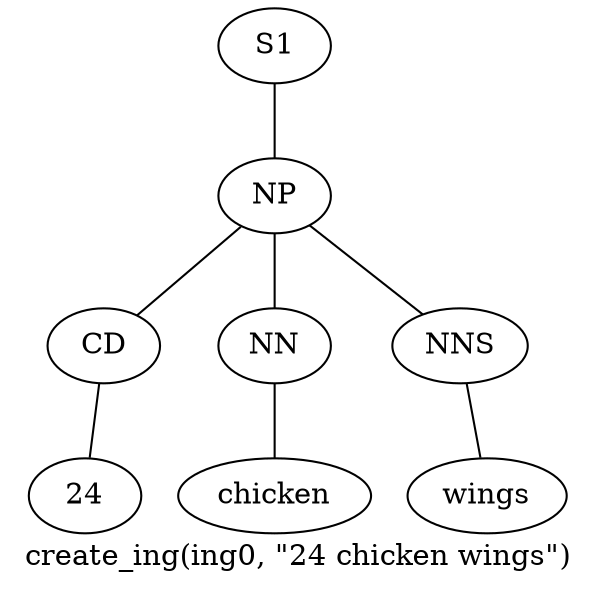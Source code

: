 graph SyntaxGraph {
	label = "create_ing(ing0, \"24 chicken wings\")";
	Node0 [label="S1"];
	Node1 [label="NP"];
	Node2 [label="CD"];
	Node3 [label="24"];
	Node4 [label="NN"];
	Node5 [label="chicken"];
	Node6 [label="NNS"];
	Node7 [label="wings"];

	Node0 -- Node1;
	Node1 -- Node2;
	Node1 -- Node4;
	Node1 -- Node6;
	Node2 -- Node3;
	Node4 -- Node5;
	Node6 -- Node7;
}